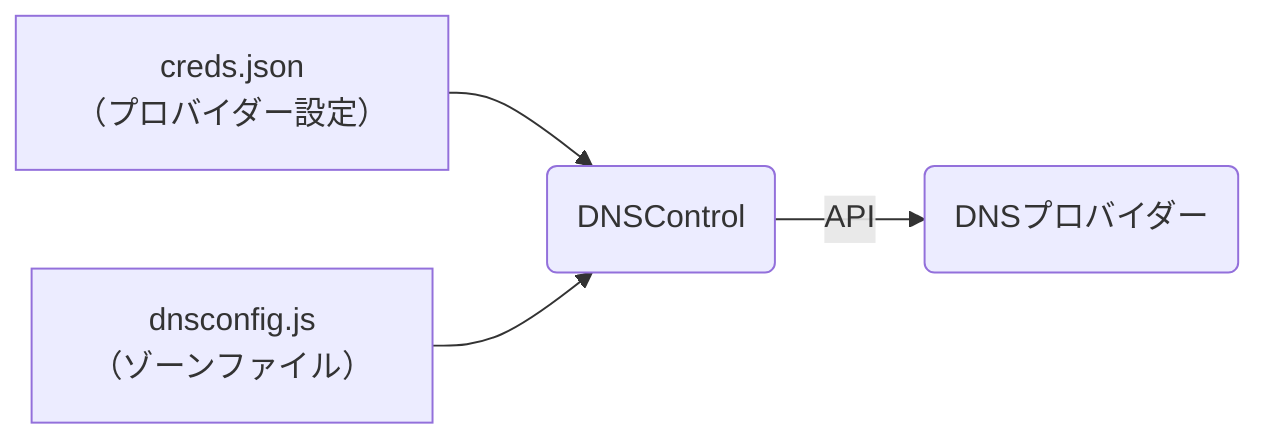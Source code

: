 flowchart LR
    creds["
    creds.json
    （プロバイダー設定）
    "]
    dnsconfig["
    dnsconfig.js
    （ゾーンファイル）
    "]
    dnscontrol("DNSControl")
    dnsprivider("DNSプロバイダー")
    creds & dnsconfig --> dnscontrol --API--> dnsprivider